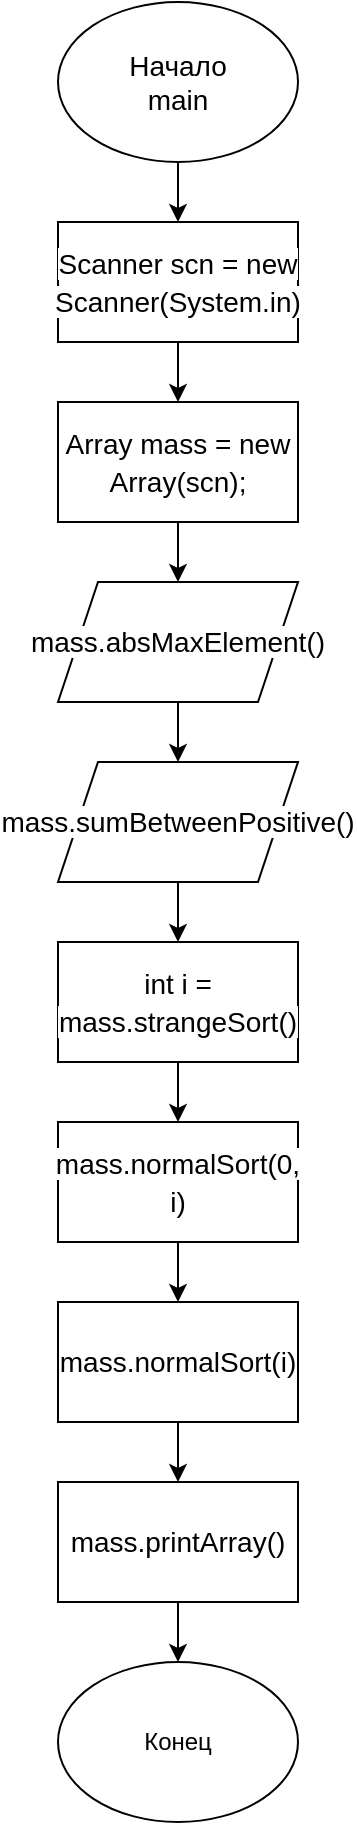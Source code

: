 <mxfile version="21.3.2" type="device">
  <diagram name="Страница 1" id="tV5n0JBxyX4GD48PZgfG">
    <mxGraphModel dx="2074" dy="1148" grid="1" gridSize="10" guides="1" tooltips="1" connect="1" arrows="1" fold="1" page="1" pageScale="1" pageWidth="827" pageHeight="1169" math="0" shadow="0">
      <root>
        <mxCell id="0" />
        <mxCell id="1" parent="0" />
        <mxCell id="XLTny_ueh0Xq2lnlys8B-3" style="edgeStyle=orthogonalEdgeStyle;rounded=0;orthogonalLoop=1;jettySize=auto;html=1;entryX=0.5;entryY=0;entryDx=0;entryDy=0;" edge="1" parent="1" source="XLTny_ueh0Xq2lnlys8B-1" target="XLTny_ueh0Xq2lnlys8B-2">
          <mxGeometry relative="1" as="geometry" />
        </mxCell>
        <mxCell id="XLTny_ueh0Xq2lnlys8B-1" value="&lt;font style=&quot;font-size: 14px;&quot;&gt;Начало&lt;br&gt;main&lt;/font&gt;" style="ellipse;whiteSpace=wrap;html=1;" vertex="1" parent="1">
          <mxGeometry x="354" y="10" width="120" height="80" as="geometry" />
        </mxCell>
        <mxCell id="XLTny_ueh0Xq2lnlys8B-5" style="edgeStyle=orthogonalEdgeStyle;rounded=0;orthogonalLoop=1;jettySize=auto;html=1;entryX=0.5;entryY=0;entryDx=0;entryDy=0;" edge="1" parent="1" source="XLTny_ueh0Xq2lnlys8B-2" target="XLTny_ueh0Xq2lnlys8B-4">
          <mxGeometry relative="1" as="geometry" />
        </mxCell>
        <mxCell id="XLTny_ueh0Xq2lnlys8B-2" value="&lt;div style=&quot;font-size: 14px; line-height: 19px;&quot;&gt;&lt;font style=&quot;background-color: rgb(255, 255, 255);&quot; color=&quot;#000000&quot;&gt;Scanner scn = new Scanner(System.in)&lt;/font&gt;&lt;/div&gt;" style="rounded=0;whiteSpace=wrap;html=1;" vertex="1" parent="1">
          <mxGeometry x="354" y="120" width="120" height="60" as="geometry" />
        </mxCell>
        <mxCell id="XLTny_ueh0Xq2lnlys8B-7" style="edgeStyle=orthogonalEdgeStyle;rounded=0;orthogonalLoop=1;jettySize=auto;html=1;entryX=0.5;entryY=0;entryDx=0;entryDy=0;" edge="1" parent="1" source="XLTny_ueh0Xq2lnlys8B-4" target="XLTny_ueh0Xq2lnlys8B-6">
          <mxGeometry relative="1" as="geometry" />
        </mxCell>
        <mxCell id="XLTny_ueh0Xq2lnlys8B-4" value="&lt;div style=&quot;font-size: 14px; line-height: 19px;&quot;&gt;&lt;span style=&quot;background-color: rgb(255, 255, 255);&quot;&gt;Array mass = new Array(scn);&lt;/span&gt;&lt;/div&gt;" style="rounded=0;whiteSpace=wrap;html=1;" vertex="1" parent="1">
          <mxGeometry x="354" y="210" width="120" height="60" as="geometry" />
        </mxCell>
        <mxCell id="XLTny_ueh0Xq2lnlys8B-10" style="edgeStyle=orthogonalEdgeStyle;rounded=0;orthogonalLoop=1;jettySize=auto;html=1;entryX=0.5;entryY=0;entryDx=0;entryDy=0;" edge="1" parent="1" source="XLTny_ueh0Xq2lnlys8B-6" target="XLTny_ueh0Xq2lnlys8B-8">
          <mxGeometry relative="1" as="geometry" />
        </mxCell>
        <mxCell id="XLTny_ueh0Xq2lnlys8B-6" value="&lt;div style=&quot;font-size: 14px; line-height: 19px;&quot;&gt;&lt;span style=&quot;background-color: rgb(255, 255, 255);&quot;&gt;mass.absMaxElement()&lt;/span&gt;&lt;/div&gt;" style="shape=parallelogram;perimeter=parallelogramPerimeter;whiteSpace=wrap;html=1;fixedSize=1;" vertex="1" parent="1">
          <mxGeometry x="354" y="300" width="120" height="60" as="geometry" />
        </mxCell>
        <mxCell id="XLTny_ueh0Xq2lnlys8B-12" style="edgeStyle=orthogonalEdgeStyle;rounded=0;orthogonalLoop=1;jettySize=auto;html=1;entryX=0.5;entryY=0;entryDx=0;entryDy=0;" edge="1" parent="1" source="XLTny_ueh0Xq2lnlys8B-8" target="XLTny_ueh0Xq2lnlys8B-11">
          <mxGeometry relative="1" as="geometry" />
        </mxCell>
        <mxCell id="XLTny_ueh0Xq2lnlys8B-8" value="&lt;div style=&quot;font-size: 14px; line-height: 19px;&quot;&gt;&lt;span style=&quot;background-color: rgb(255, 255, 255);&quot;&gt;mass.sumBetweenPositive()&lt;/span&gt;&lt;/div&gt;" style="shape=parallelogram;perimeter=parallelogramPerimeter;whiteSpace=wrap;html=1;fixedSize=1;" vertex="1" parent="1">
          <mxGeometry x="354" y="390" width="120" height="60" as="geometry" />
        </mxCell>
        <mxCell id="XLTny_ueh0Xq2lnlys8B-14" style="edgeStyle=orthogonalEdgeStyle;rounded=0;orthogonalLoop=1;jettySize=auto;html=1;entryX=0.5;entryY=0;entryDx=0;entryDy=0;" edge="1" parent="1" source="XLTny_ueh0Xq2lnlys8B-11" target="XLTny_ueh0Xq2lnlys8B-13">
          <mxGeometry relative="1" as="geometry" />
        </mxCell>
        <mxCell id="XLTny_ueh0Xq2lnlys8B-11" value="&lt;div style=&quot;font-size: 14px; line-height: 19px;&quot;&gt;&lt;span style=&quot;background-color: rgb(255, 255, 255);&quot;&gt;int i = mass.strangeSort()&lt;/span&gt;&lt;/div&gt;" style="rounded=0;whiteSpace=wrap;html=1;" vertex="1" parent="1">
          <mxGeometry x="354" y="480" width="120" height="60" as="geometry" />
        </mxCell>
        <mxCell id="XLTny_ueh0Xq2lnlys8B-16" style="edgeStyle=orthogonalEdgeStyle;rounded=0;orthogonalLoop=1;jettySize=auto;html=1;entryX=0.5;entryY=0;entryDx=0;entryDy=0;" edge="1" parent="1" source="XLTny_ueh0Xq2lnlys8B-13" target="XLTny_ueh0Xq2lnlys8B-15">
          <mxGeometry relative="1" as="geometry" />
        </mxCell>
        <mxCell id="XLTny_ueh0Xq2lnlys8B-13" value="&lt;div style=&quot;font-size: 14px; line-height: 19px;&quot;&gt;&lt;span style=&quot;background-color: rgb(255, 255, 255);&quot;&gt;mass.normalSort(0, i)&lt;/span&gt;&lt;/div&gt;" style="rounded=0;whiteSpace=wrap;html=1;" vertex="1" parent="1">
          <mxGeometry x="354" y="570" width="120" height="60" as="geometry" />
        </mxCell>
        <mxCell id="XLTny_ueh0Xq2lnlys8B-18" style="edgeStyle=orthogonalEdgeStyle;rounded=0;orthogonalLoop=1;jettySize=auto;html=1;entryX=0.5;entryY=0;entryDx=0;entryDy=0;" edge="1" parent="1" source="XLTny_ueh0Xq2lnlys8B-15" target="XLTny_ueh0Xq2lnlys8B-17">
          <mxGeometry relative="1" as="geometry" />
        </mxCell>
        <mxCell id="XLTny_ueh0Xq2lnlys8B-15" value="&lt;font style=&quot;font-size: 14px;&quot;&gt;mass.normalSort(i)&lt;/font&gt;" style="rounded=0;whiteSpace=wrap;html=1;" vertex="1" parent="1">
          <mxGeometry x="354" y="660" width="120" height="60" as="geometry" />
        </mxCell>
        <mxCell id="XLTny_ueh0Xq2lnlys8B-20" style="edgeStyle=orthogonalEdgeStyle;rounded=0;orthogonalLoop=1;jettySize=auto;html=1;entryX=0.5;entryY=0;entryDx=0;entryDy=0;" edge="1" parent="1" source="XLTny_ueh0Xq2lnlys8B-17" target="XLTny_ueh0Xq2lnlys8B-19">
          <mxGeometry relative="1" as="geometry" />
        </mxCell>
        <mxCell id="XLTny_ueh0Xq2lnlys8B-17" value="&lt;div style=&quot;font-size: 14px; line-height: 19px;&quot;&gt;&lt;span style=&quot;background-color: rgb(255, 255, 255);&quot;&gt;mass.printArray()&lt;/span&gt;&lt;/div&gt;" style="rounded=0;whiteSpace=wrap;html=1;" vertex="1" parent="1">
          <mxGeometry x="354" y="750" width="120" height="60" as="geometry" />
        </mxCell>
        <mxCell id="XLTny_ueh0Xq2lnlys8B-19" value="Конец" style="ellipse;whiteSpace=wrap;html=1;" vertex="1" parent="1">
          <mxGeometry x="354" y="840" width="120" height="80" as="geometry" />
        </mxCell>
      </root>
    </mxGraphModel>
  </diagram>
</mxfile>
